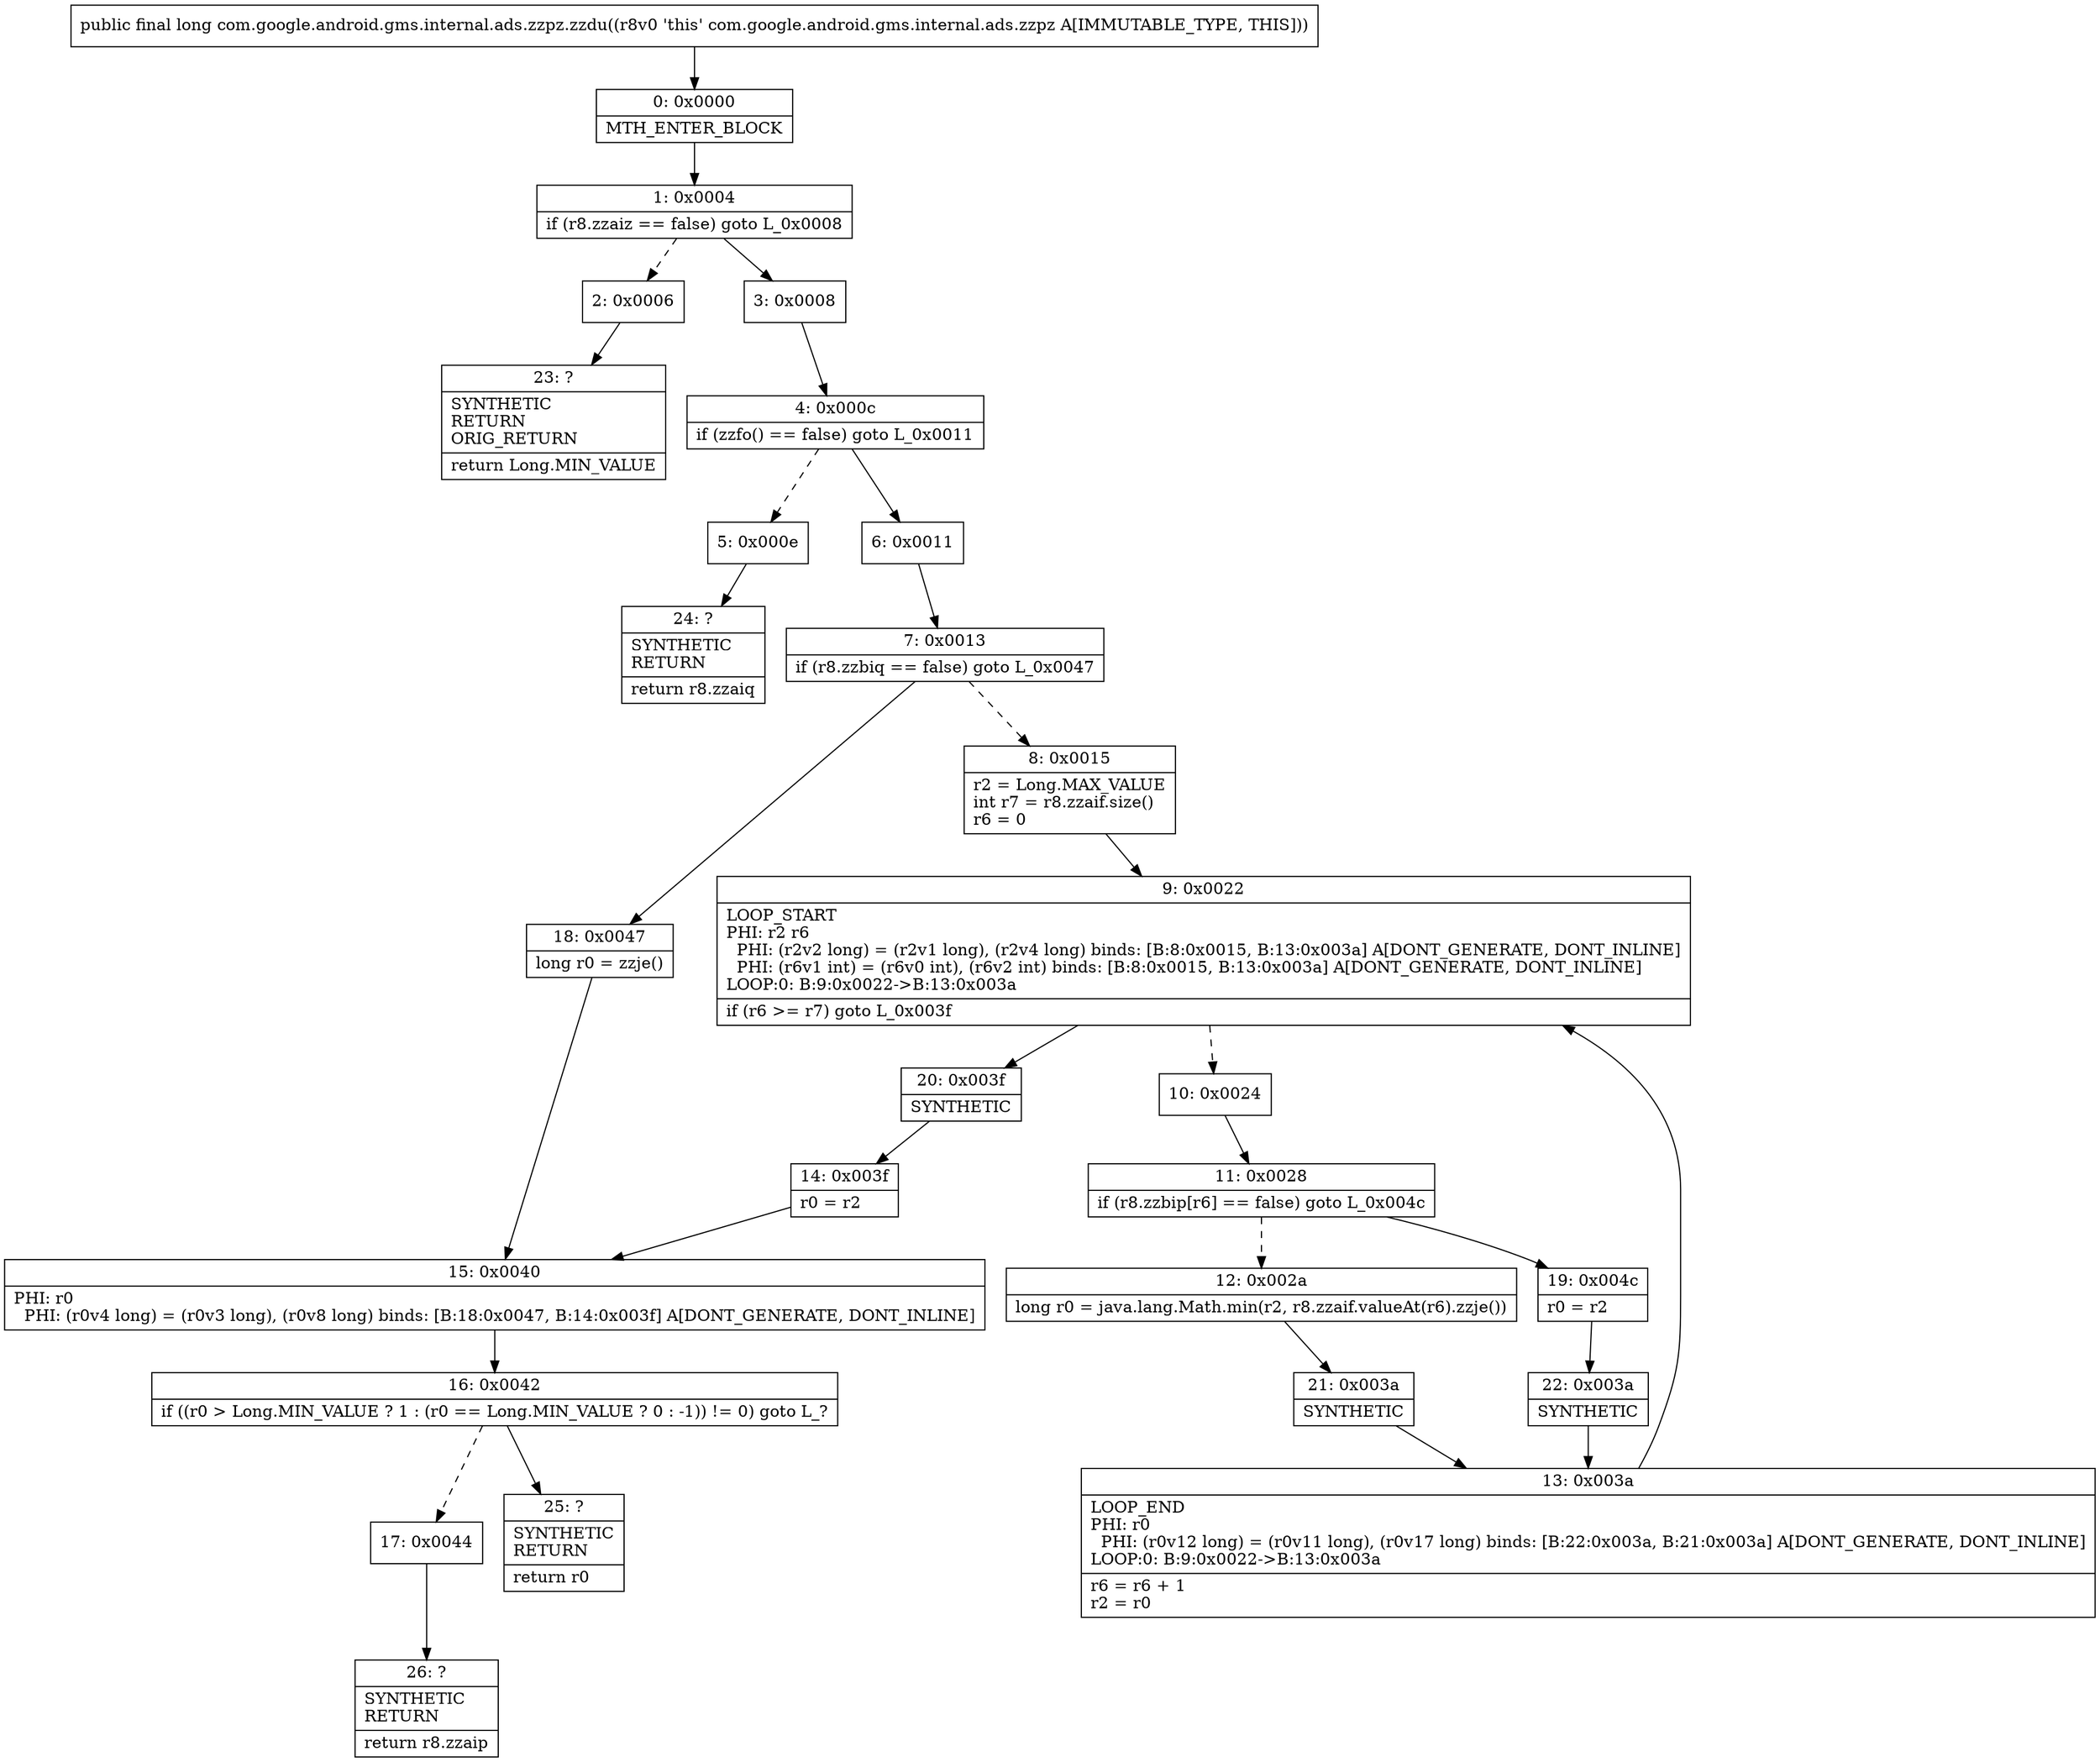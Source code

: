 digraph "CFG forcom.google.android.gms.internal.ads.zzpz.zzdu()J" {
Node_0 [shape=record,label="{0\:\ 0x0000|MTH_ENTER_BLOCK\l}"];
Node_1 [shape=record,label="{1\:\ 0x0004|if (r8.zzaiz == false) goto L_0x0008\l}"];
Node_2 [shape=record,label="{2\:\ 0x0006}"];
Node_3 [shape=record,label="{3\:\ 0x0008}"];
Node_4 [shape=record,label="{4\:\ 0x000c|if (zzfo() == false) goto L_0x0011\l}"];
Node_5 [shape=record,label="{5\:\ 0x000e}"];
Node_6 [shape=record,label="{6\:\ 0x0011}"];
Node_7 [shape=record,label="{7\:\ 0x0013|if (r8.zzbiq == false) goto L_0x0047\l}"];
Node_8 [shape=record,label="{8\:\ 0x0015|r2 = Long.MAX_VALUE\lint r7 = r8.zzaif.size()\lr6 = 0\l}"];
Node_9 [shape=record,label="{9\:\ 0x0022|LOOP_START\lPHI: r2 r6 \l  PHI: (r2v2 long) = (r2v1 long), (r2v4 long) binds: [B:8:0x0015, B:13:0x003a] A[DONT_GENERATE, DONT_INLINE]\l  PHI: (r6v1 int) = (r6v0 int), (r6v2 int) binds: [B:8:0x0015, B:13:0x003a] A[DONT_GENERATE, DONT_INLINE]\lLOOP:0: B:9:0x0022\-\>B:13:0x003a\l|if (r6 \>= r7) goto L_0x003f\l}"];
Node_10 [shape=record,label="{10\:\ 0x0024}"];
Node_11 [shape=record,label="{11\:\ 0x0028|if (r8.zzbip[r6] == false) goto L_0x004c\l}"];
Node_12 [shape=record,label="{12\:\ 0x002a|long r0 = java.lang.Math.min(r2, r8.zzaif.valueAt(r6).zzje())\l}"];
Node_13 [shape=record,label="{13\:\ 0x003a|LOOP_END\lPHI: r0 \l  PHI: (r0v12 long) = (r0v11 long), (r0v17 long) binds: [B:22:0x003a, B:21:0x003a] A[DONT_GENERATE, DONT_INLINE]\lLOOP:0: B:9:0x0022\-\>B:13:0x003a\l|r6 = r6 + 1\lr2 = r0\l}"];
Node_14 [shape=record,label="{14\:\ 0x003f|r0 = r2\l}"];
Node_15 [shape=record,label="{15\:\ 0x0040|PHI: r0 \l  PHI: (r0v4 long) = (r0v3 long), (r0v8 long) binds: [B:18:0x0047, B:14:0x003f] A[DONT_GENERATE, DONT_INLINE]\l}"];
Node_16 [shape=record,label="{16\:\ 0x0042|if ((r0 \> Long.MIN_VALUE ? 1 : (r0 == Long.MIN_VALUE ? 0 : \-1)) != 0) goto L_?\l}"];
Node_17 [shape=record,label="{17\:\ 0x0044}"];
Node_18 [shape=record,label="{18\:\ 0x0047|long r0 = zzje()\l}"];
Node_19 [shape=record,label="{19\:\ 0x004c|r0 = r2\l}"];
Node_20 [shape=record,label="{20\:\ 0x003f|SYNTHETIC\l}"];
Node_21 [shape=record,label="{21\:\ 0x003a|SYNTHETIC\l}"];
Node_22 [shape=record,label="{22\:\ 0x003a|SYNTHETIC\l}"];
Node_23 [shape=record,label="{23\:\ ?|SYNTHETIC\lRETURN\lORIG_RETURN\l|return Long.MIN_VALUE\l}"];
Node_24 [shape=record,label="{24\:\ ?|SYNTHETIC\lRETURN\l|return r8.zzaiq\l}"];
Node_25 [shape=record,label="{25\:\ ?|SYNTHETIC\lRETURN\l|return r0\l}"];
Node_26 [shape=record,label="{26\:\ ?|SYNTHETIC\lRETURN\l|return r8.zzaip\l}"];
MethodNode[shape=record,label="{public final long com.google.android.gms.internal.ads.zzpz.zzdu((r8v0 'this' com.google.android.gms.internal.ads.zzpz A[IMMUTABLE_TYPE, THIS])) }"];
MethodNode -> Node_0;
Node_0 -> Node_1;
Node_1 -> Node_2[style=dashed];
Node_1 -> Node_3;
Node_2 -> Node_23;
Node_3 -> Node_4;
Node_4 -> Node_5[style=dashed];
Node_4 -> Node_6;
Node_5 -> Node_24;
Node_6 -> Node_7;
Node_7 -> Node_8[style=dashed];
Node_7 -> Node_18;
Node_8 -> Node_9;
Node_9 -> Node_10[style=dashed];
Node_9 -> Node_20;
Node_10 -> Node_11;
Node_11 -> Node_12[style=dashed];
Node_11 -> Node_19;
Node_12 -> Node_21;
Node_13 -> Node_9;
Node_14 -> Node_15;
Node_15 -> Node_16;
Node_16 -> Node_17[style=dashed];
Node_16 -> Node_25;
Node_17 -> Node_26;
Node_18 -> Node_15;
Node_19 -> Node_22;
Node_20 -> Node_14;
Node_21 -> Node_13;
Node_22 -> Node_13;
}

